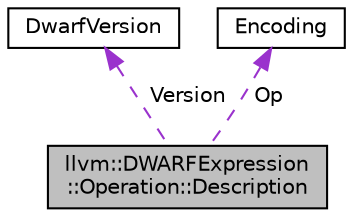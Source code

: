 digraph "llvm::DWARFExpression::Operation::Description"
{
 // LATEX_PDF_SIZE
  bgcolor="transparent";
  edge [fontname="Helvetica",fontsize="10",labelfontname="Helvetica",labelfontsize="10"];
  node [fontname="Helvetica",fontsize="10",shape="box"];
  Node1 [label="llvm::DWARFExpression\l::Operation::Description",height=0.2,width=0.4,color="black", fillcolor="grey75", style="filled", fontcolor="black",tooltip="Description of the encoding of one expression Op."];
  Node2 -> Node1 [dir="back",color="darkorchid3",fontsize="10",style="dashed",label=" Version" ,fontname="Helvetica"];
  Node2 [label="DwarfVersion",height=0.2,width=0.4,color="black",tooltip=" "];
  Node3 -> Node1 [dir="back",color="darkorchid3",fontsize="10",style="dashed",label=" Op" ,fontname="Helvetica"];
  Node3 [label="Encoding",height=0.2,width=0.4,color="black",tooltip=" "];
}
